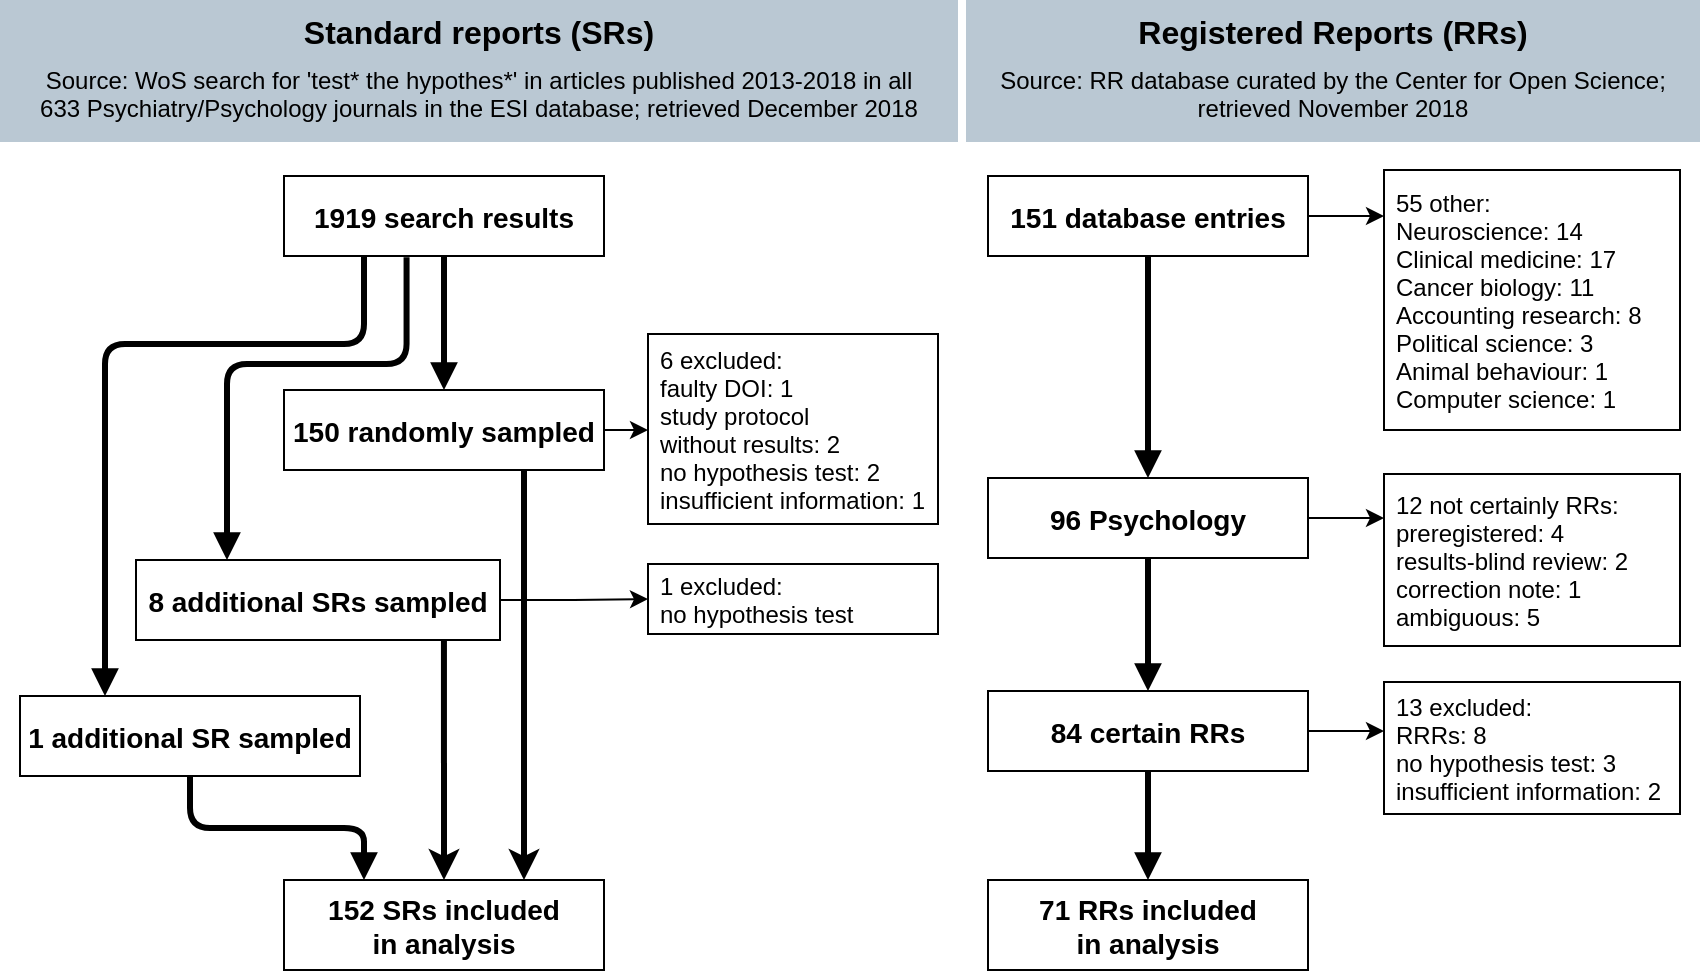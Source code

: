 <mxfile version="12.4.2" type="device" pages="1"><diagram name="Page-1" id="97916047-d0de-89f5-080d-49f4d83e522f"><mxGraphModel dx="946" dy="680" grid="1" gridSize="10" guides="1" tooltips="1" connect="1" arrows="1" fold="1" page="1" pageScale="1.5" pageWidth="568" pageHeight="335" background="#ffffff" math="0" shadow="0"><root><mxCell id="0"/><mxCell id="1" parent="0"/><mxCell id="6" value="Source: RR database curated by the Center for Open Science;&#10;retrieved November 2018" style="rounded=0;fillColor=#bac8d3;strokeColor=none;shadow=0;fontStyle=0;fontSize=12;" parent="1" vertex="1"><mxGeometry x="484" y="23" width="367" height="49" as="geometry"/></mxCell><mxCell id="8" value="1919 search results" style="rounded=0;shadow=0;fontStyle=1;fontSize=14;glass=0;" parent="1" vertex="1"><mxGeometry x="143" y="89" width="160" height="40" as="geometry"/></mxCell><mxCell id="2f5CSFtxlSX8VdoGQ9qT-57" style="edgeStyle=orthogonalEdgeStyle;rounded=1;orthogonalLoop=1;jettySize=auto;html=1;exitX=0.75;exitY=1;exitDx=0;exitDy=0;entryX=0.75;entryY=0;entryDx=0;entryDy=0;strokeWidth=3;shadow=0;" parent="1" source="9" target="12" edge="1"><mxGeometry relative="1" as="geometry"/></mxCell><mxCell id="2f5CSFtxlSX8VdoGQ9qT-58" style="edgeStyle=orthogonalEdgeStyle;rounded=1;orthogonalLoop=1;jettySize=auto;html=1;exitX=1;exitY=0.5;exitDx=0;exitDy=0;entryX=0;entryY=0.5;entryDx=0;entryDy=0;strokeWidth=1;shadow=0;" parent="1" source="9" target="14" edge="1"><mxGeometry relative="1" as="geometry"/></mxCell><mxCell id="9" value="150 randomly sampled" style="rounded=0;shadow=0;fontStyle=1;fontSize=14;glass=0;" parent="1" vertex="1"><mxGeometry x="143" y="196" width="160" height="40" as="geometry"/></mxCell><mxCell id="2f5CSFtxlSX8VdoGQ9qT-56" style="edgeStyle=orthogonalEdgeStyle;rounded=1;orthogonalLoop=1;jettySize=auto;html=1;exitX=0.846;exitY=0.975;exitDx=0;exitDy=0;entryX=0.5;entryY=0;entryDx=0;entryDy=0;strokeWidth=3;exitPerimeter=0;shadow=0;" parent="1" source="10" target="12" edge="1"><mxGeometry relative="1" as="geometry"><Array as="points"/></mxGeometry></mxCell><mxCell id="2f5CSFtxlSX8VdoGQ9qT-60" value="" style="edgeStyle=orthogonalEdgeStyle;rounded=1;orthogonalLoop=1;jettySize=auto;html=1;strokeWidth=1;entryX=0;entryY=0.5;entryDx=0;entryDy=0;shadow=0;" parent="1" source="10" target="15" edge="1"><mxGeometry relative="1" as="geometry"><mxPoint x="337" y="302.5" as="targetPoint"/></mxGeometry></mxCell><mxCell id="10" value="8 additional SRs sampled" style="rounded=0;shadow=0;fontStyle=1;fontSize=14;glass=0;" parent="1" vertex="1"><mxGeometry x="69" y="281" width="182" height="40" as="geometry"/></mxCell><mxCell id="11" value="1 additional SR sampled" style="rounded=0;shadow=0;fontStyle=1;fontSize=14;glass=0;" parent="1" vertex="1"><mxGeometry x="11" y="349" width="170" height="40" as="geometry"/></mxCell><mxCell id="12" value="152 SRs included&#10;in analysis" style="rounded=0;shadow=0;fontStyle=1;fontSize=14;glass=0;" parent="1" vertex="1"><mxGeometry x="143" y="441" width="160" height="45" as="geometry"/></mxCell><mxCell id="14" value="6 excluded:&#10;faulty DOI: 1&#10;study protocol&#10;without results: 2&#10;no hypothesis test: 2&#10;insufficient information: 1" style="rounded=0;shadow=0;fontStyle=0;fontSize=12;align=left;spacingLeft=4;glass=0;" parent="1" vertex="1"><mxGeometry x="325" y="168" width="145" height="95" as="geometry"/></mxCell><mxCell id="15" value="1 excluded: &#10;no hypothesis test" style="rounded=0;shadow=0;fontStyle=0;fontSize=12;align=left;spacingLeft=4;glass=0;" parent="1" vertex="1"><mxGeometry x="325" y="283" width="145" height="35" as="geometry"/></mxCell><mxCell id="2f5CSFtxlSX8VdoGQ9qT-65" style="edgeStyle=orthogonalEdgeStyle;rounded=1;orthogonalLoop=1;jettySize=auto;html=1;exitX=1;exitY=0.5;exitDx=0;exitDy=0;strokeWidth=1;shadow=0;entryX=0;entryY=0.177;entryDx=0;entryDy=0;entryPerimeter=0;" parent="1" source="18" target="24" edge="1"><mxGeometry relative="1" as="geometry"><mxPoint x="701" y="110" as="targetPoint"/></mxGeometry></mxCell><mxCell id="18" value="151 database entries" style="rounded=0;shadow=0;fontStyle=1;fontSize=14;glass=0;" parent="1" vertex="1"><mxGeometry x="495" y="89" width="160" height="40" as="geometry"/></mxCell><mxCell id="2f5CSFtxlSX8VdoGQ9qT-66" style="edgeStyle=orthogonalEdgeStyle;rounded=1;orthogonalLoop=1;jettySize=auto;html=1;exitX=1;exitY=0.5;exitDx=0;exitDy=0;entryX=0;entryY=0.25;entryDx=0;entryDy=0;strokeWidth=1;shadow=0;" parent="1" source="19" target="25" edge="1"><mxGeometry relative="1" as="geometry"/></mxCell><mxCell id="19" value="96 Psychology" style="rounded=0;shadow=0;fontStyle=1;fontSize=14;glass=0;" parent="1" vertex="1"><mxGeometry x="495" y="240" width="160" height="40" as="geometry"/></mxCell><mxCell id="2f5CSFtxlSX8VdoGQ9qT-67" style="edgeStyle=orthogonalEdgeStyle;rounded=1;orthogonalLoop=1;jettySize=auto;html=1;exitX=1;exitY=0.5;exitDx=0;exitDy=0;entryX=0;entryY=0.379;entryDx=0;entryDy=0;strokeWidth=1;shadow=0;entryPerimeter=0;" parent="1" source="20" target="26" edge="1"><mxGeometry relative="1" as="geometry"/></mxCell><mxCell id="20" value="84 certain RRs" style="rounded=0;shadow=0;fontStyle=1;fontSize=14;glass=0;" parent="1" vertex="1"><mxGeometry x="495" y="346.5" width="160" height="40" as="geometry"/></mxCell><mxCell id="21" value="71 RRs included&#10;in analysis" style="rounded=0;shadow=0;fontStyle=1;fontSize=14;glass=0;" parent="1" vertex="1"><mxGeometry x="495" y="441" width="160" height="45" as="geometry"/></mxCell><mxCell id="24" value="55 other:&#10;Neuroscience: 14&#10;Clinical medicine: 17&#10;Cancer biology: 11&#10;Accounting research: 8&#10;Political science: 3&#10;Animal behaviour: 1&#10;Computer science: 1" style="rounded=0;shadow=0;fontStyle=0;fontSize=12;align=left;spacingLeft=4;glass=0;" parent="1" vertex="1"><mxGeometry x="693" y="86" width="148" height="130" as="geometry"/></mxCell><mxCell id="25" value="12 not certainly RRs:&#10;preregistered: 4&#10;results-blind review: 2&#10;correction note: 1&#10;ambiguous: 5" style="rounded=0;shadow=0;fontStyle=0;fontSize=12;align=left;spacingLeft=4;glass=0;" parent="1" vertex="1"><mxGeometry x="693" y="238" width="148" height="86" as="geometry"/></mxCell><mxCell id="26" value="13 excluded:&#10;RRRs: 8&#10;no hypothesis test: 3&#10;insufficient information: 2" style="rounded=0;shadow=0;fontStyle=0;fontSize=12;align=left;spacingLeft=4;glass=0;" parent="1" vertex="1"><mxGeometry x="693" y="342" width="148" height="66" as="geometry"/></mxCell><mxCell id="38" value="" style="edgeStyle=elbowEdgeStyle;elbow=vertical;strokeWidth=3;endArrow=block;endFill=1;fontStyle=1;shadow=0;" parent="1" source="8" target="9" edge="1"><mxGeometry x="-77" y="-371.5" width="100" height="100" as="geometry"><mxPoint x="-77" y="-271.5" as="sourcePoint"/><mxPoint x="23" y="-371.5" as="targetPoint"/></mxGeometry></mxCell><mxCell id="39" value="" style="edgeStyle=elbowEdgeStyle;elbow=vertical;strokeWidth=3;endArrow=block;endFill=1;fontStyle=1;entryX=0.25;entryY=0;entryDx=0;entryDy=0;exitX=0.383;exitY=1.017;exitDx=0;exitDy=0;exitPerimeter=0;shadow=0;" parent="1" source="8" target="10" edge="1"><mxGeometry x="-77" y="-361.5" width="100" height="100" as="geometry"><mxPoint x="-77" y="-261.5" as="sourcePoint"/><mxPoint x="23" y="-361.5" as="targetPoint"/><Array as="points"><mxPoint x="201" y="183"/><mxPoint x="211" y="173"/></Array></mxGeometry></mxCell><mxCell id="40" value="" style="edgeStyle=elbowEdgeStyle;elbow=vertical;strokeWidth=3;endArrow=block;endFill=1;fontStyle=1;exitX=0.25;exitY=1;exitDx=0;exitDy=0;entryX=0.25;entryY=0;entryDx=0;entryDy=0;shadow=0;" parent="1" source="8" target="11" edge="1"><mxGeometry x="-77" y="-351.5" width="100" height="100" as="geometry"><mxPoint x="-77" y="-251.5" as="sourcePoint"/><mxPoint x="23" y="-351.5" as="targetPoint"/><Array as="points"><mxPoint x="71" y="173"/><mxPoint x="1" y="283"/><mxPoint x="115" y="163"/></Array></mxGeometry></mxCell><mxCell id="41" value="" style="edgeStyle=elbowEdgeStyle;elbow=vertical;strokeWidth=3;endArrow=block;endFill=1;fontStyle=1;entryX=0.25;entryY=0;entryDx=0;entryDy=0;shadow=0;" parent="1" source="11" target="12" edge="1"><mxGeometry x="-77" y="-341.5" width="100" height="100" as="geometry"><mxPoint x="-77" y="-241.5" as="sourcePoint"/><mxPoint x="23" y="-341.5" as="targetPoint"/></mxGeometry></mxCell><mxCell id="46" value="" style="edgeStyle=elbowEdgeStyle;elbow=vertical;strokeWidth=3;endArrow=block;endFill=1;fontStyle=1;shadow=0;" parent="1" source="18" target="19" edge="1"><mxGeometry x="-286" y="-360" width="100" height="100" as="geometry"><mxPoint x="-286" y="-260" as="sourcePoint"/><mxPoint x="-186" y="-360" as="targetPoint"/></mxGeometry></mxCell><mxCell id="47" value="" style="edgeStyle=elbowEdgeStyle;elbow=vertical;strokeWidth=3;endArrow=block;endFill=1;fontStyle=1;shadow=0;" parent="1" source="19" target="20" edge="1"><mxGeometry x="-286" y="-350" width="100" height="100" as="geometry"><mxPoint x="-286" y="-250" as="sourcePoint"/><mxPoint x="-186" y="-350" as="targetPoint"/></mxGeometry></mxCell><mxCell id="48" value="" style="edgeStyle=elbowEdgeStyle;elbow=vertical;strokeWidth=3;endArrow=block;endFill=1;fontStyle=1;shadow=0;" parent="1" source="20" target="21" edge="1"><mxGeometry x="-286" y="-340" width="100" height="100" as="geometry"><mxPoint x="-286" y="-240" as="sourcePoint"/><mxPoint x="-186" y="-340" as="targetPoint"/></mxGeometry></mxCell><mxCell id="2f5CSFtxlSX8VdoGQ9qT-69" value="Registered Reports (RRs)" style="rounded=0;fillColor=#bac8d3;strokeColor=none;shadow=0;fontStyle=1;fontSize=16;" parent="1" vertex="1"><mxGeometry x="484" y="1" width="367" height="30" as="geometry"/></mxCell><mxCell id="2f5CSFtxlSX8VdoGQ9qT-70" value="Source: WoS search for 'test* the hypothes*' in articles published 2013-2018 in all&#10;633 Psychiatry/Psychology journals in the ESI database; retrieved December 2018" style="rounded=0;fillColor=#bac8d3;strokeColor=none;shadow=0;fontStyle=0;fontSize=12;" parent="1" vertex="1"><mxGeometry x="1" y="23" width="479" height="49" as="geometry"/></mxCell><mxCell id="2f5CSFtxlSX8VdoGQ9qT-71" value="Standard reports (SRs)" style="rounded=0;fillColor=#bac8d3;strokeColor=none;shadow=0;fontStyle=1;fontSize=16;" parent="1" vertex="1"><mxGeometry x="1" y="1" width="479" height="30" as="geometry"/></mxCell></root></mxGraphModel></diagram></mxfile>